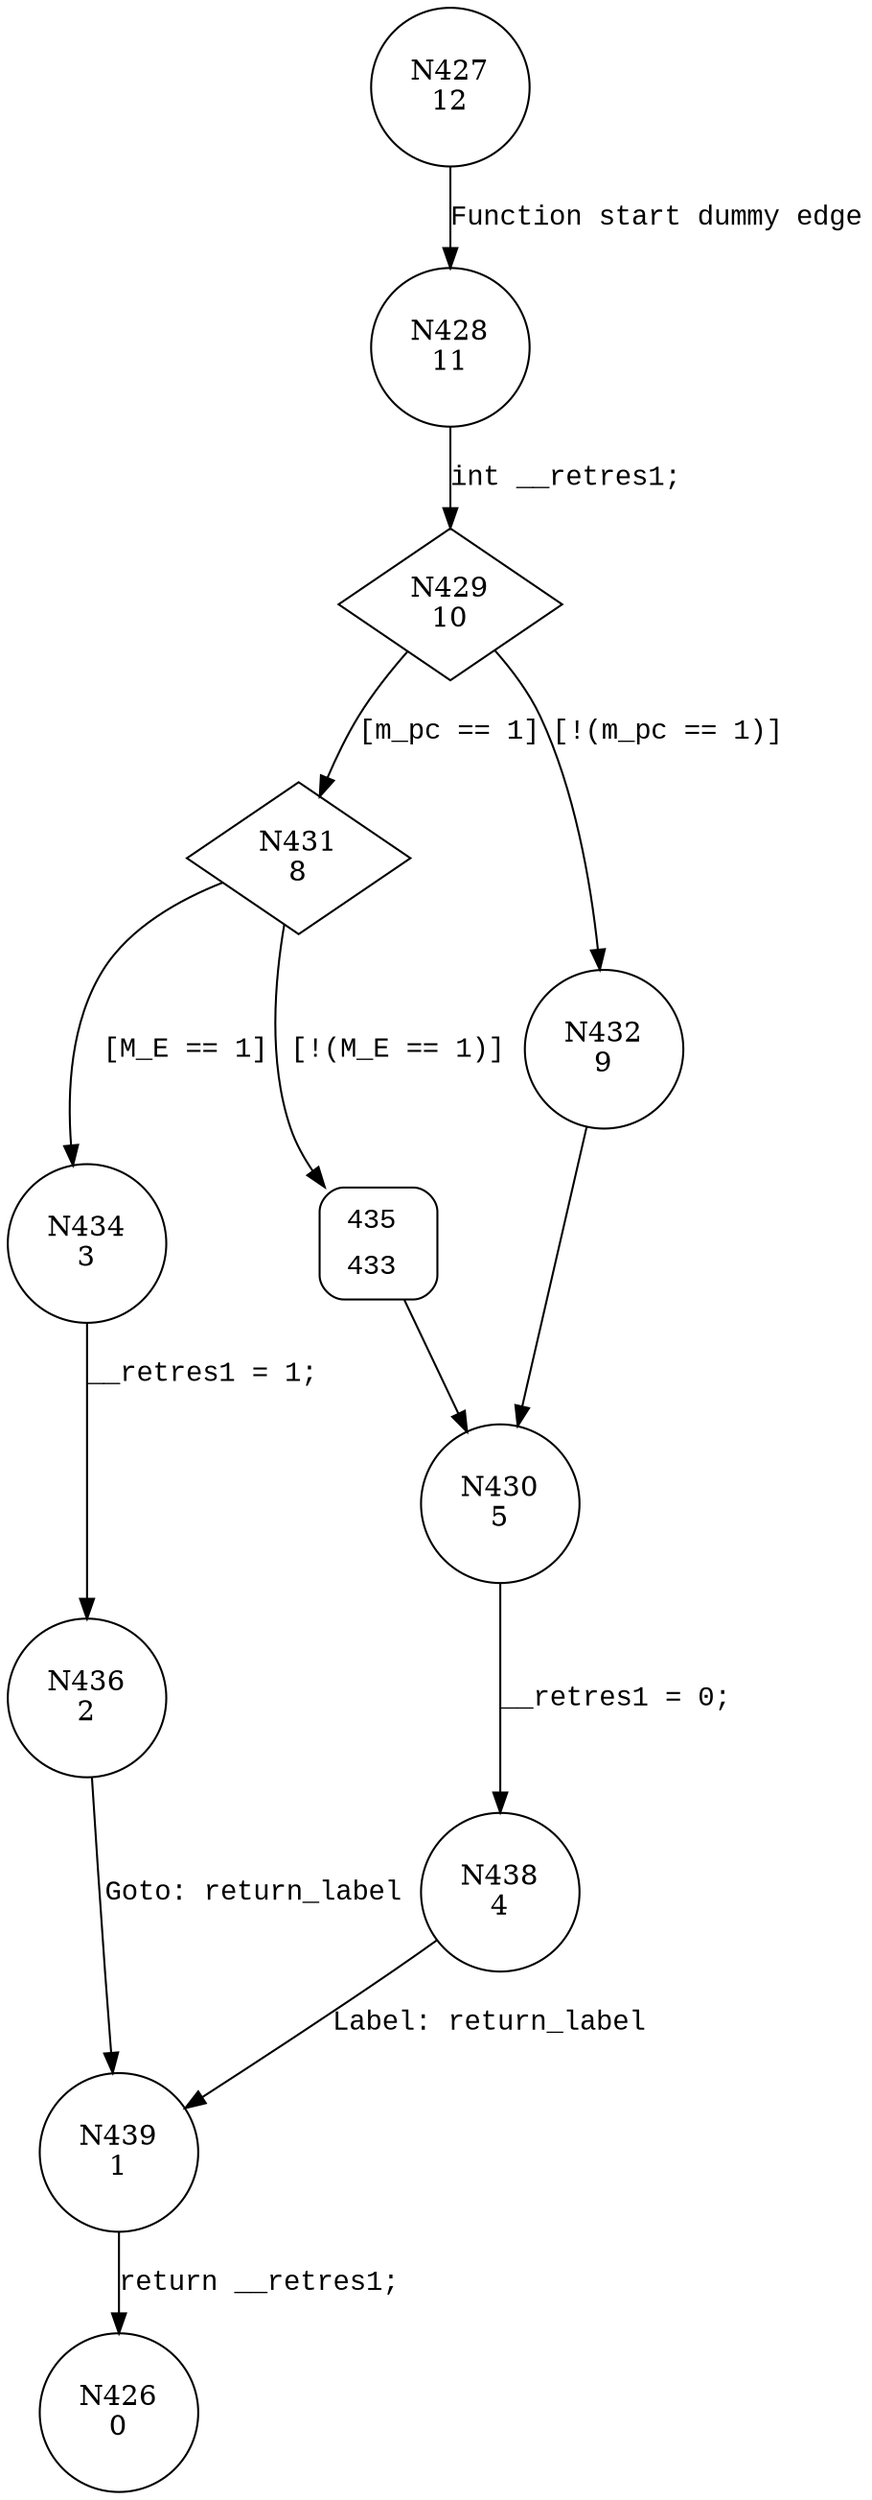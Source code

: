 digraph is_master_triggered {
427 [shape="circle" label="N427\n12"]
428 [shape="circle" label="N428\n11"]
429 [shape="diamond" label="N429\n10"]
431 [shape="diamond" label="N431\n8"]
432 [shape="circle" label="N432\n9"]
430 [shape="circle" label="N430\n5"]
438 [shape="circle" label="N438\n4"]
439 [shape="circle" label="N439\n1"]
426 [shape="circle" label="N426\n0"]
434 [shape="circle" label="N434\n3"]
435 [shape="circle" label="N435\n7"]
436 [shape="circle" label="N436\n2"]
435 [style="filled,bold" penwidth="1" fillcolor="white" fontname="Courier New" shape="Mrecord" label=<<table border="0" cellborder="0" cellpadding="3" bgcolor="white"><tr><td align="right">435</td><td align="left"></td></tr><tr><td align="right">433</td><td align="left"></td></tr></table>>]
435 -> 430[label=""]
427 -> 428 [label="Function start dummy edge" fontname="Courier New"]
429 -> 431 [label="[m_pc == 1]" fontname="Courier New"]
429 -> 432 [label="[!(m_pc == 1)]" fontname="Courier New"]
430 -> 438 [label="__retres1 = 0;" fontname="Courier New"]
439 -> 426 [label="return __retres1;" fontname="Courier New"]
431 -> 434 [label="[M_E == 1]" fontname="Courier New"]
431 -> 435 [label="[!(M_E == 1)]" fontname="Courier New"]
434 -> 436 [label="__retres1 = 1;" fontname="Courier New"]
428 -> 429 [label="int __retres1;" fontname="Courier New"]
432 -> 430 [label="" fontname="Courier New"]
438 -> 439 [label="Label: return_label" fontname="Courier New"]
436 -> 439 [label="Goto: return_label" fontname="Courier New"]
}